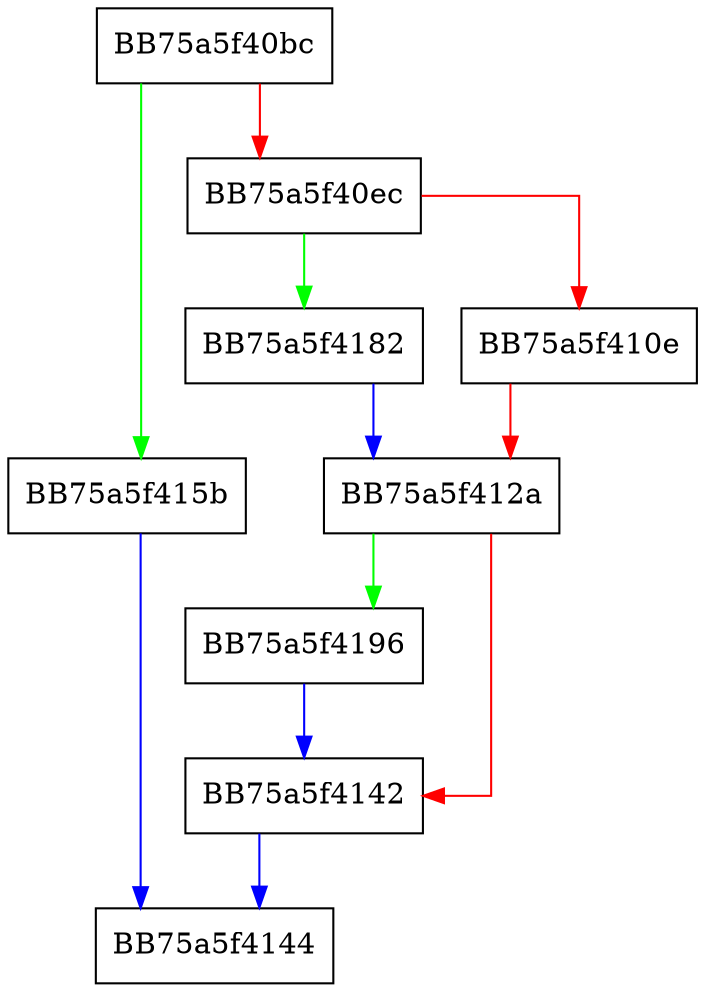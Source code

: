 digraph _create_buffer {
  node [shape="box"];
  graph [splines=ortho];
  BB75a5f40bc -> BB75a5f415b [color="green"];
  BB75a5f40bc -> BB75a5f40ec [color="red"];
  BB75a5f40ec -> BB75a5f4182 [color="green"];
  BB75a5f40ec -> BB75a5f410e [color="red"];
  BB75a5f410e -> BB75a5f412a [color="red"];
  BB75a5f412a -> BB75a5f4196 [color="green"];
  BB75a5f412a -> BB75a5f4142 [color="red"];
  BB75a5f4142 -> BB75a5f4144 [color="blue"];
  BB75a5f415b -> BB75a5f4144 [color="blue"];
  BB75a5f4182 -> BB75a5f412a [color="blue"];
  BB75a5f4196 -> BB75a5f4142 [color="blue"];
}